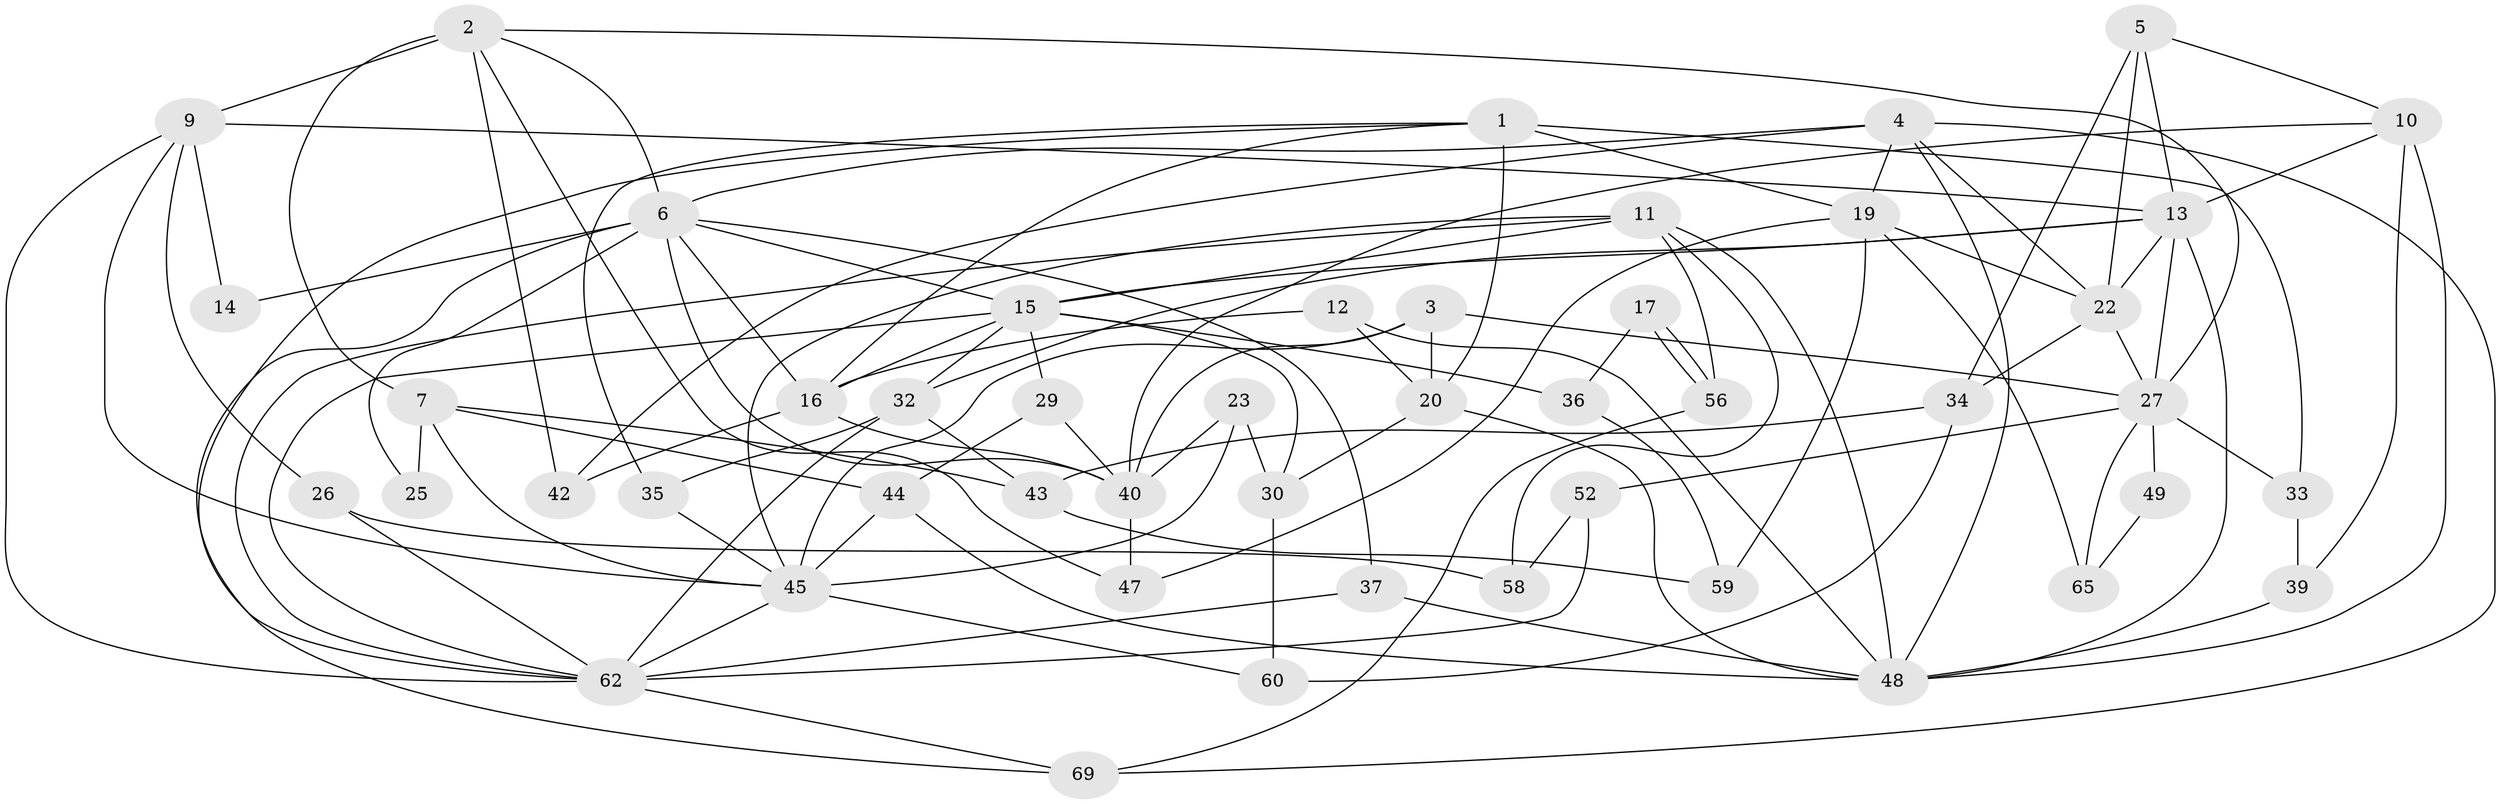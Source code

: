 // Generated by graph-tools (version 1.1) at 2025/23/03/03/25 07:23:56]
// undirected, 48 vertices, 113 edges
graph export_dot {
graph [start="1"]
  node [color=gray90,style=filled];
  1 [super="+28"];
  2 [super="+21"];
  3;
  4 [super="+8"];
  5;
  6 [super="+64"];
  7;
  9 [super="+24"];
  10;
  11 [super="+61"];
  12;
  13 [super="+63"];
  14;
  15 [super="+18"];
  16 [super="+54"];
  17;
  19;
  20 [super="+53"];
  22 [super="+38"];
  23;
  25;
  26;
  27 [super="+51"];
  29;
  30 [super="+31"];
  32;
  33 [super="+41"];
  34 [super="+55"];
  35;
  36;
  37;
  39;
  40 [super="+46"];
  42;
  43;
  44 [super="+68"];
  45 [super="+57"];
  47 [super="+50"];
  48 [super="+67"];
  49;
  52;
  56;
  58;
  59;
  60;
  62 [super="+66"];
  65;
  69;
  1 -- 16;
  1 -- 35;
  1 -- 62;
  1 -- 19;
  1 -- 20;
  1 -- 33 [weight=2];
  2 -- 6;
  2 -- 42;
  2 -- 9;
  2 -- 27;
  2 -- 7;
  2 -- 47;
  3 -- 27;
  3 -- 20;
  3 -- 40;
  3 -- 45;
  4 -- 19;
  4 -- 42;
  4 -- 22;
  4 -- 69;
  4 -- 6;
  4 -- 48;
  5 -- 13;
  5 -- 10;
  5 -- 22;
  5 -- 34;
  6 -- 25;
  6 -- 15;
  6 -- 16;
  6 -- 37;
  6 -- 69;
  6 -- 40;
  6 -- 14;
  7 -- 45 [weight=2];
  7 -- 25;
  7 -- 43;
  7 -- 44;
  9 -- 45;
  9 -- 14;
  9 -- 62;
  9 -- 26;
  9 -- 13;
  10 -- 13;
  10 -- 39;
  10 -- 40;
  10 -- 48;
  11 -- 56;
  11 -- 45;
  11 -- 58;
  11 -- 48;
  11 -- 62;
  11 -- 15;
  12 -- 20 [weight=2];
  12 -- 48;
  12 -- 16;
  13 -- 27;
  13 -- 32;
  13 -- 22;
  13 -- 15;
  13 -- 48;
  15 -- 29;
  15 -- 32;
  15 -- 36;
  15 -- 16 [weight=2];
  15 -- 30;
  15 -- 62;
  16 -- 42;
  16 -- 40;
  17 -- 36;
  17 -- 56;
  17 -- 56;
  19 -- 59;
  19 -- 65;
  19 -- 22;
  19 -- 47;
  20 -- 48;
  20 -- 30;
  22 -- 27;
  22 -- 34;
  23 -- 40;
  23 -- 30;
  23 -- 45;
  26 -- 62;
  26 -- 58;
  27 -- 49;
  27 -- 52;
  27 -- 33;
  27 -- 65;
  29 -- 44;
  29 -- 40;
  30 -- 60;
  32 -- 62;
  32 -- 35;
  32 -- 43;
  33 -- 39;
  34 -- 60;
  34 -- 43;
  35 -- 45;
  36 -- 59;
  37 -- 62;
  37 -- 48;
  39 -- 48;
  40 -- 47;
  43 -- 59;
  44 -- 48;
  44 -- 45;
  45 -- 60;
  45 -- 62;
  49 -- 65;
  52 -- 58;
  52 -- 62;
  56 -- 69;
  62 -- 69;
}
